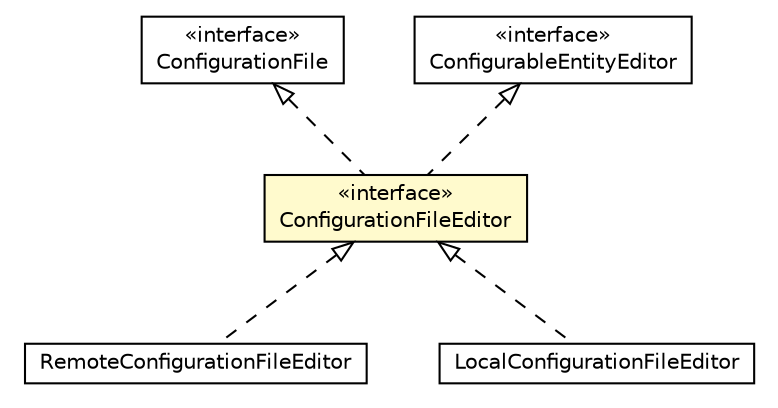 #!/usr/local/bin/dot
#
# Class diagram 
# Generated by UMLGraph version R5_6-24-gf6e263 (http://www.umlgraph.org/)
#

digraph G {
	edge [fontname="Helvetica",fontsize=10,labelfontname="Helvetica",labelfontsize=10];
	node [fontname="Helvetica",fontsize=10,shape=plaintext];
	nodesep=0.25;
	ranksep=0.5;
	// org.universAAL.middleware.interfaces.configuration.configurationDefinitionTypes.ConfigurationFile
	c170854 [label=<<table title="org.universAAL.middleware.interfaces.configuration.configurationDefinitionTypes.ConfigurationFile" border="0" cellborder="1" cellspacing="0" cellpadding="2" port="p" href="../configurationDefinitionTypes/ConfigurationFile.html">
		<tr><td><table border="0" cellspacing="0" cellpadding="1">
<tr><td align="center" balign="center"> &#171;interface&#187; </td></tr>
<tr><td align="center" balign="center"> ConfigurationFile </td></tr>
		</table></td></tr>
		</table>>, URL="../configurationDefinitionTypes/ConfigurationFile.html", fontname="Helvetica", fontcolor="black", fontsize=10.0];
	// org.universAAL.middleware.interfaces.configuration.configurationEditionTypes.ConfigurationFileEditor
	c170857 [label=<<table title="org.universAAL.middleware.interfaces.configuration.configurationEditionTypes.ConfigurationFileEditor" border="0" cellborder="1" cellspacing="0" cellpadding="2" port="p" bgcolor="lemonChiffon" href="./ConfigurationFileEditor.html">
		<tr><td><table border="0" cellspacing="0" cellpadding="1">
<tr><td align="center" balign="center"> &#171;interface&#187; </td></tr>
<tr><td align="center" balign="center"> ConfigurationFileEditor </td></tr>
		</table></td></tr>
		</table>>, URL="./ConfigurationFileEditor.html", fontname="Helvetica", fontcolor="black", fontsize=10.0];
	// org.universAAL.middleware.interfaces.configuration.configurationEditionTypes.ConfigurableEntityEditor
	c170859 [label=<<table title="org.universAAL.middleware.interfaces.configuration.configurationEditionTypes.ConfigurableEntityEditor" border="0" cellborder="1" cellspacing="0" cellpadding="2" port="p" href="./ConfigurableEntityEditor.html">
		<tr><td><table border="0" cellspacing="0" cellpadding="1">
<tr><td align="center" balign="center"> &#171;interface&#187; </td></tr>
<tr><td align="center" balign="center"> ConfigurableEntityEditor </td></tr>
		</table></td></tr>
		</table>>, URL="./ConfigurableEntityEditor.html", fontname="Helvetica", fontcolor="black", fontsize=10.0];
	// org.universAAL.middleware.managers.configuration.core.impl.RemoteConfigurationFileEditor
	c171013 [label=<<table title="org.universAAL.middleware.managers.configuration.core.impl.RemoteConfigurationFileEditor" border="0" cellborder="1" cellspacing="0" cellpadding="2" port="p" href="../../../managers/configuration/core/impl/RemoteConfigurationFileEditor.html">
		<tr><td><table border="0" cellspacing="0" cellpadding="1">
<tr><td align="center" balign="center"> RemoteConfigurationFileEditor </td></tr>
		</table></td></tr>
		</table>>, URL="../../../managers/configuration/core/impl/RemoteConfigurationFileEditor.html", fontname="Helvetica", fontcolor="black", fontsize=10.0];
	// org.universAAL.middleware.managers.configuration.core.impl.LocalConfigurationFileEditor
	c171016 [label=<<table title="org.universAAL.middleware.managers.configuration.core.impl.LocalConfigurationFileEditor" border="0" cellborder="1" cellspacing="0" cellpadding="2" port="p" href="../../../managers/configuration/core/impl/LocalConfigurationFileEditor.html">
		<tr><td><table border="0" cellspacing="0" cellpadding="1">
<tr><td align="center" balign="center"> LocalConfigurationFileEditor </td></tr>
		</table></td></tr>
		</table>>, URL="../../../managers/configuration/core/impl/LocalConfigurationFileEditor.html", fontname="Helvetica", fontcolor="black", fontsize=10.0];
	//org.universAAL.middleware.interfaces.configuration.configurationEditionTypes.ConfigurationFileEditor implements org.universAAL.middleware.interfaces.configuration.configurationDefinitionTypes.ConfigurationFile
	c170854:p -> c170857:p [dir=back,arrowtail=empty,style=dashed];
	//org.universAAL.middleware.interfaces.configuration.configurationEditionTypes.ConfigurationFileEditor implements org.universAAL.middleware.interfaces.configuration.configurationEditionTypes.ConfigurableEntityEditor
	c170859:p -> c170857:p [dir=back,arrowtail=empty,style=dashed];
	//org.universAAL.middleware.managers.configuration.core.impl.RemoteConfigurationFileEditor implements org.universAAL.middleware.interfaces.configuration.configurationEditionTypes.ConfigurationFileEditor
	c170857:p -> c171013:p [dir=back,arrowtail=empty,style=dashed];
	//org.universAAL.middleware.managers.configuration.core.impl.LocalConfigurationFileEditor implements org.universAAL.middleware.interfaces.configuration.configurationEditionTypes.ConfigurationFileEditor
	c170857:p -> c171016:p [dir=back,arrowtail=empty,style=dashed];
}

